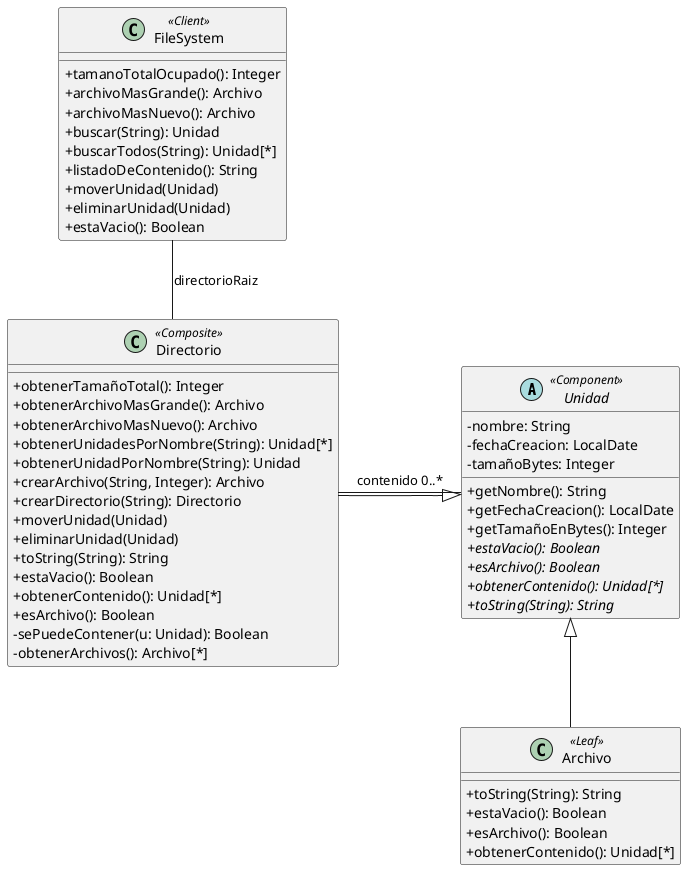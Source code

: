 @startuml

skinparam classAttributeIconSize 0

abstract class Unidad <<Component>> {
- nombre: String
- fechaCreacion: LocalDate
- tamañoBytes: Integer
+ getNombre(): String
+ getFechaCreacion(): LocalDate
+ getTamañoEnBytes(): Integer
+ {abstract} estaVacio(): Boolean
+ {abstract} esArchivo(): Boolean
+ {abstract} obtenerContenido(): Unidad[*]
+ {abstract} toString(String): String
}

class Archivo <<Leaf>> extends Unidad {
+ toString(String): String
+ estaVacio(): Boolean
+ esArchivo(): Boolean
+ obtenerContenido(): Unidad[*]
}

class Directorio <<Composite>> extends Unidad {
+ obtenerTamañoTotal(): Integer
+ obtenerArchivoMasGrande(): Archivo
+ obtenerArchivoMasNuevo(): Archivo
+ obtenerUnidadesPorNombre(String): Unidad[*]
+ obtenerUnidadPorNombre(String): Unidad
+ crearArchivo(String, Integer): Archivo
+ crearDirectorio(String): Directorio
+ moverUnidad(Unidad)
+ eliminarUnidad(Unidad)
+ toString(String): String
+ estaVacio(): Boolean
+ obtenerContenido(): Unidad[*]
+ esArchivo(): Boolean
-sePuedeContener(u: Unidad): Boolean
-obtenerArchivos(): Archivo[*]
}

class FileSystem <<Client>> {
+ tamanoTotalOcupado(): Integer
+ archivoMasGrande(): Archivo
+ archivoMasNuevo(): Archivo
+ buscar(String): Unidad
+ buscarTodos(String): Unidad[*]
+ listadoDeContenido(): String
+ moverUnidad(Unidad)
+ eliminarUnidad(Unidad)
+ estaVacio(): Boolean
}

Directorio -right- Unidad : contenido 0..*
FileSystem -down- Directorio : directorioRaiz

@enduml
